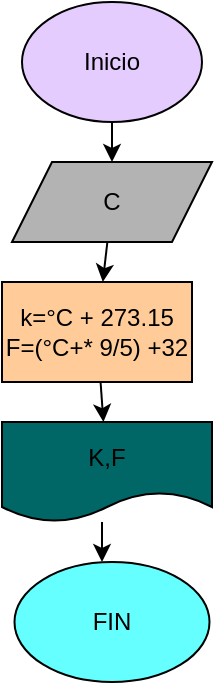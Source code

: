 <mxfile>
    <diagram id="KtxfsMvOireQ9h_EFjn_" name="Página-1">
        <mxGraphModel dx="674" dy="1497" grid="1" gridSize="10" guides="1" tooltips="1" connect="1" arrows="1" fold="1" page="1" pageScale="1" pageWidth="827" pageHeight="1169" math="0" shadow="0">
            <root>
                <mxCell id="0"/>
                <mxCell id="1" parent="0"/>
                <mxCell id="4" value="" style="edgeStyle=none;html=1;" edge="1" parent="1" source="2" target="3">
                    <mxGeometry relative="1" as="geometry"/>
                </mxCell>
                <mxCell id="2" value="Inicio" style="ellipse;whiteSpace=wrap;html=1;fillColor=#E5CCFF;" vertex="1" parent="1">
                    <mxGeometry x="250" y="-50" width="90" height="60" as="geometry"/>
                </mxCell>
                <mxCell id="6" value="" style="edgeStyle=none;html=1;" edge="1" parent="1" source="3" target="5">
                    <mxGeometry relative="1" as="geometry"/>
                </mxCell>
                <mxCell id="3" value="C" style="shape=parallelogram;perimeter=parallelogramPerimeter;whiteSpace=wrap;html=1;fixedSize=1;fillColor=#B3B3B3;" vertex="1" parent="1">
                    <mxGeometry x="245" y="30" width="100" height="40" as="geometry"/>
                </mxCell>
                <mxCell id="8" value="" style="edgeStyle=none;html=1;" edge="1" parent="1" source="5" target="7">
                    <mxGeometry relative="1" as="geometry"/>
                </mxCell>
                <mxCell id="5" value="k=°C + 273.15&lt;br&gt;F=(°C+* 9/5) +32" style="rounded=0;whiteSpace=wrap;html=1;fillColor=#FFCC99;" vertex="1" parent="1">
                    <mxGeometry x="240" y="90" width="95" height="50" as="geometry"/>
                </mxCell>
                <mxCell id="7" value="K,F" style="shape=document;whiteSpace=wrap;html=1;boundedLbl=1;fillColor=#006666;" vertex="1" parent="1">
                    <mxGeometry x="240" y="160" width="105" height="50" as="geometry"/>
                </mxCell>
                <mxCell id="12" value="FIN" style="ellipse;whiteSpace=wrap;html=1;fillColor=#66FFFF;" vertex="1" parent="1">
                    <mxGeometry x="246.25" y="230" width="97.5" height="60" as="geometry"/>
                </mxCell>
                <mxCell id="14" value="" style="edgeStyle=none;html=1;" edge="1" parent="1">
                    <mxGeometry relative="1" as="geometry">
                        <mxPoint x="290" y="210" as="sourcePoint"/>
                        <mxPoint x="290" y="230" as="targetPoint"/>
                    </mxGeometry>
                </mxCell>
            </root>
        </mxGraphModel>
    </diagram>
</mxfile>